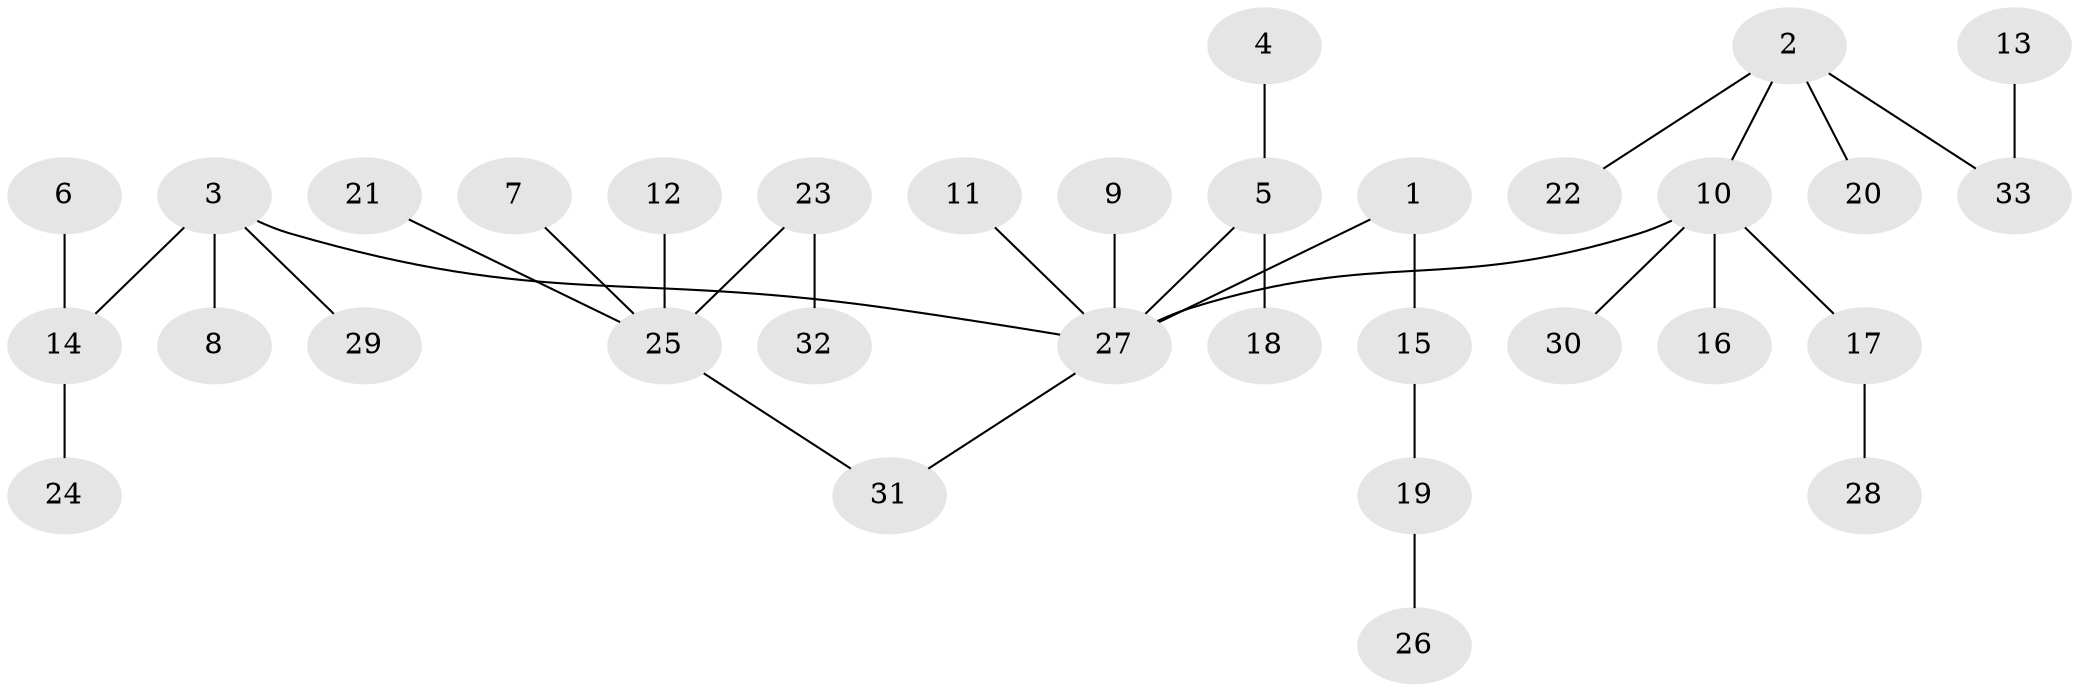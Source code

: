 // original degree distribution, {6: 0.030303030303030304, 4: 0.07575757575757576, 5: 0.015151515151515152, 2: 0.22727272727272727, 3: 0.15151515151515152, 1: 0.5}
// Generated by graph-tools (version 1.1) at 2025/50/03/09/25 03:50:22]
// undirected, 33 vertices, 32 edges
graph export_dot {
graph [start="1"]
  node [color=gray90,style=filled];
  1;
  2;
  3;
  4;
  5;
  6;
  7;
  8;
  9;
  10;
  11;
  12;
  13;
  14;
  15;
  16;
  17;
  18;
  19;
  20;
  21;
  22;
  23;
  24;
  25;
  26;
  27;
  28;
  29;
  30;
  31;
  32;
  33;
  1 -- 15 [weight=1.0];
  1 -- 27 [weight=1.0];
  2 -- 10 [weight=1.0];
  2 -- 20 [weight=1.0];
  2 -- 22 [weight=1.0];
  2 -- 33 [weight=1.0];
  3 -- 8 [weight=1.0];
  3 -- 14 [weight=1.0];
  3 -- 27 [weight=1.0];
  3 -- 29 [weight=1.0];
  4 -- 5 [weight=1.0];
  5 -- 18 [weight=1.0];
  5 -- 27 [weight=1.0];
  6 -- 14 [weight=1.0];
  7 -- 25 [weight=1.0];
  9 -- 27 [weight=1.0];
  10 -- 16 [weight=1.0];
  10 -- 17 [weight=1.0];
  10 -- 27 [weight=1.0];
  10 -- 30 [weight=1.0];
  11 -- 27 [weight=1.0];
  12 -- 25 [weight=1.0];
  13 -- 33 [weight=1.0];
  14 -- 24 [weight=1.0];
  15 -- 19 [weight=1.0];
  17 -- 28 [weight=1.0];
  19 -- 26 [weight=1.0];
  21 -- 25 [weight=1.0];
  23 -- 25 [weight=1.0];
  23 -- 32 [weight=1.0];
  25 -- 31 [weight=1.0];
  27 -- 31 [weight=1.0];
}
